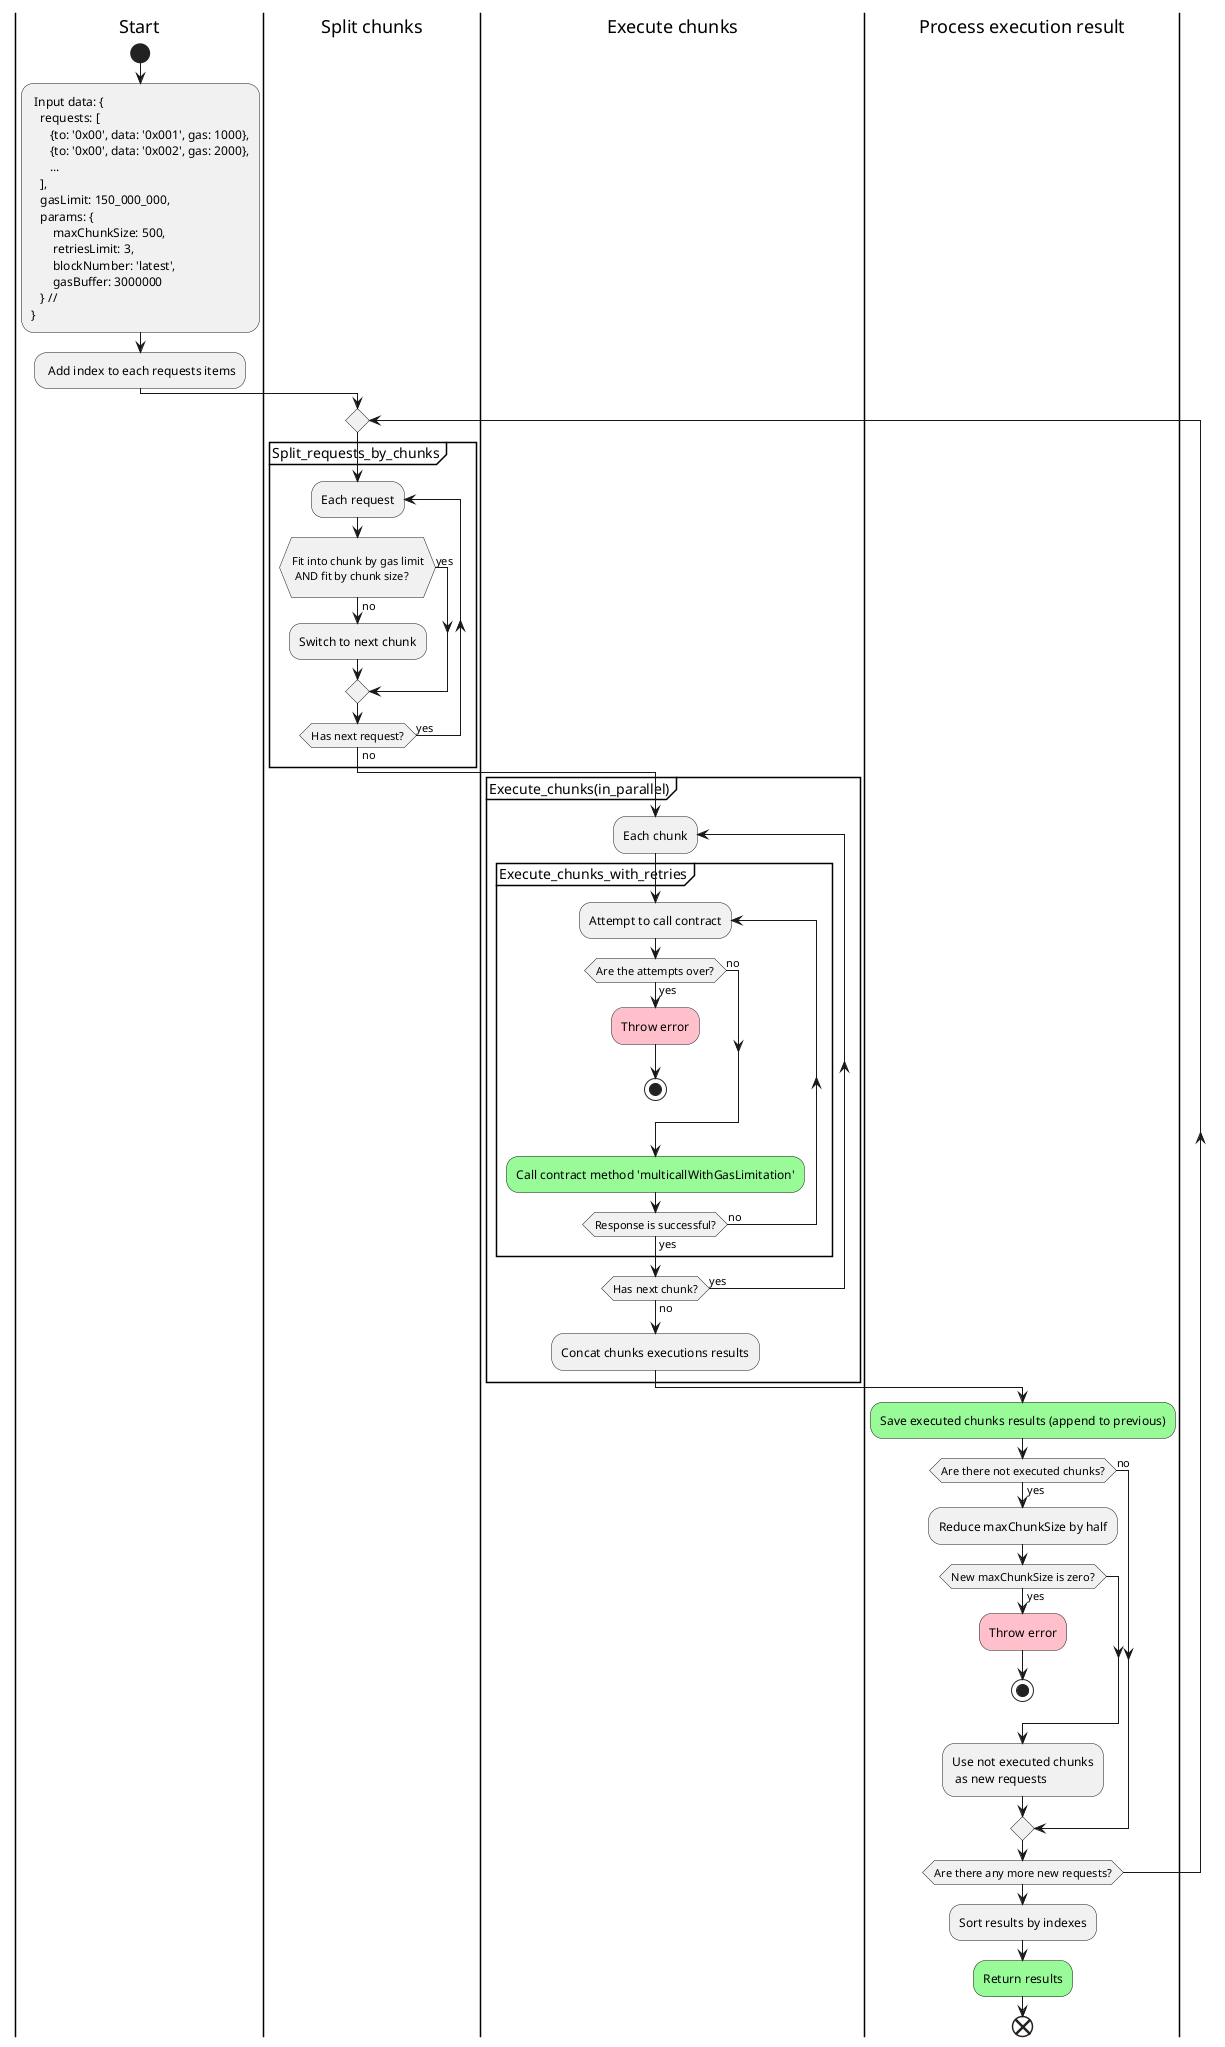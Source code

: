 @startuml
|Start|
start
: Input data: {
   requests: [
      {to: '0x00', data: '0x001', gas: 1000},
      {to: '0x00', data: '0x002', gas: 2000},
      ...
   ],
   gasLimit: 150_000_000,
   params: {
       maxChunkSize: 500,
       retriesLimit: 3,
       blockNumber: 'latest',
       gasBuffer: 3000000
   } //
};
: Add index to each requests items;
|Split chunks|
repeat
    partition Split_requests_by_chunks {
        repeat :Each request;
        if (\nFit into chunk by gas limit\n AND fit by chunk size?\n) then (yes)

        else (no)
        :Switch to next chunk;
        endif
        repeat while (Has next request?)  is (yes) not (no)
    }
|Execute chunks|
    partition Execute_chunks(in_parallel) {
        repeat :Each chunk;
            partition Execute_chunks_with_retries {
                repeat :Attempt to call contract;
                    if (Are the attempts over?) then (yes)
                        #pink:Throw error;
                        stop;
                    else (no)
                    endif;
                    #palegreen:Call contract method 'multicallWithGasLimitation';
                repeat while (Response is successful?) is (no) not (yes)
            }
        repeat while (Has next chunk?) is (yes) not (no)
        :Concat chunks executions results;
    }
|Process execution result|
#palegreen:Save executed chunks results (append to previous);

if (Are there not executed chunks?) then (yes)
    :Reduce maxChunkSize by half;
    if (New maxChunkSize is zero?) then (yes)
        #pink:Throw error;
        stop;
    endif;
    :Use not executed chunks\n as new requests;
else (no)
endif;

repeat while (Are there any more new requests?)
:Sort results by indexes;
#palegreen:Return results;
end
@enduml
